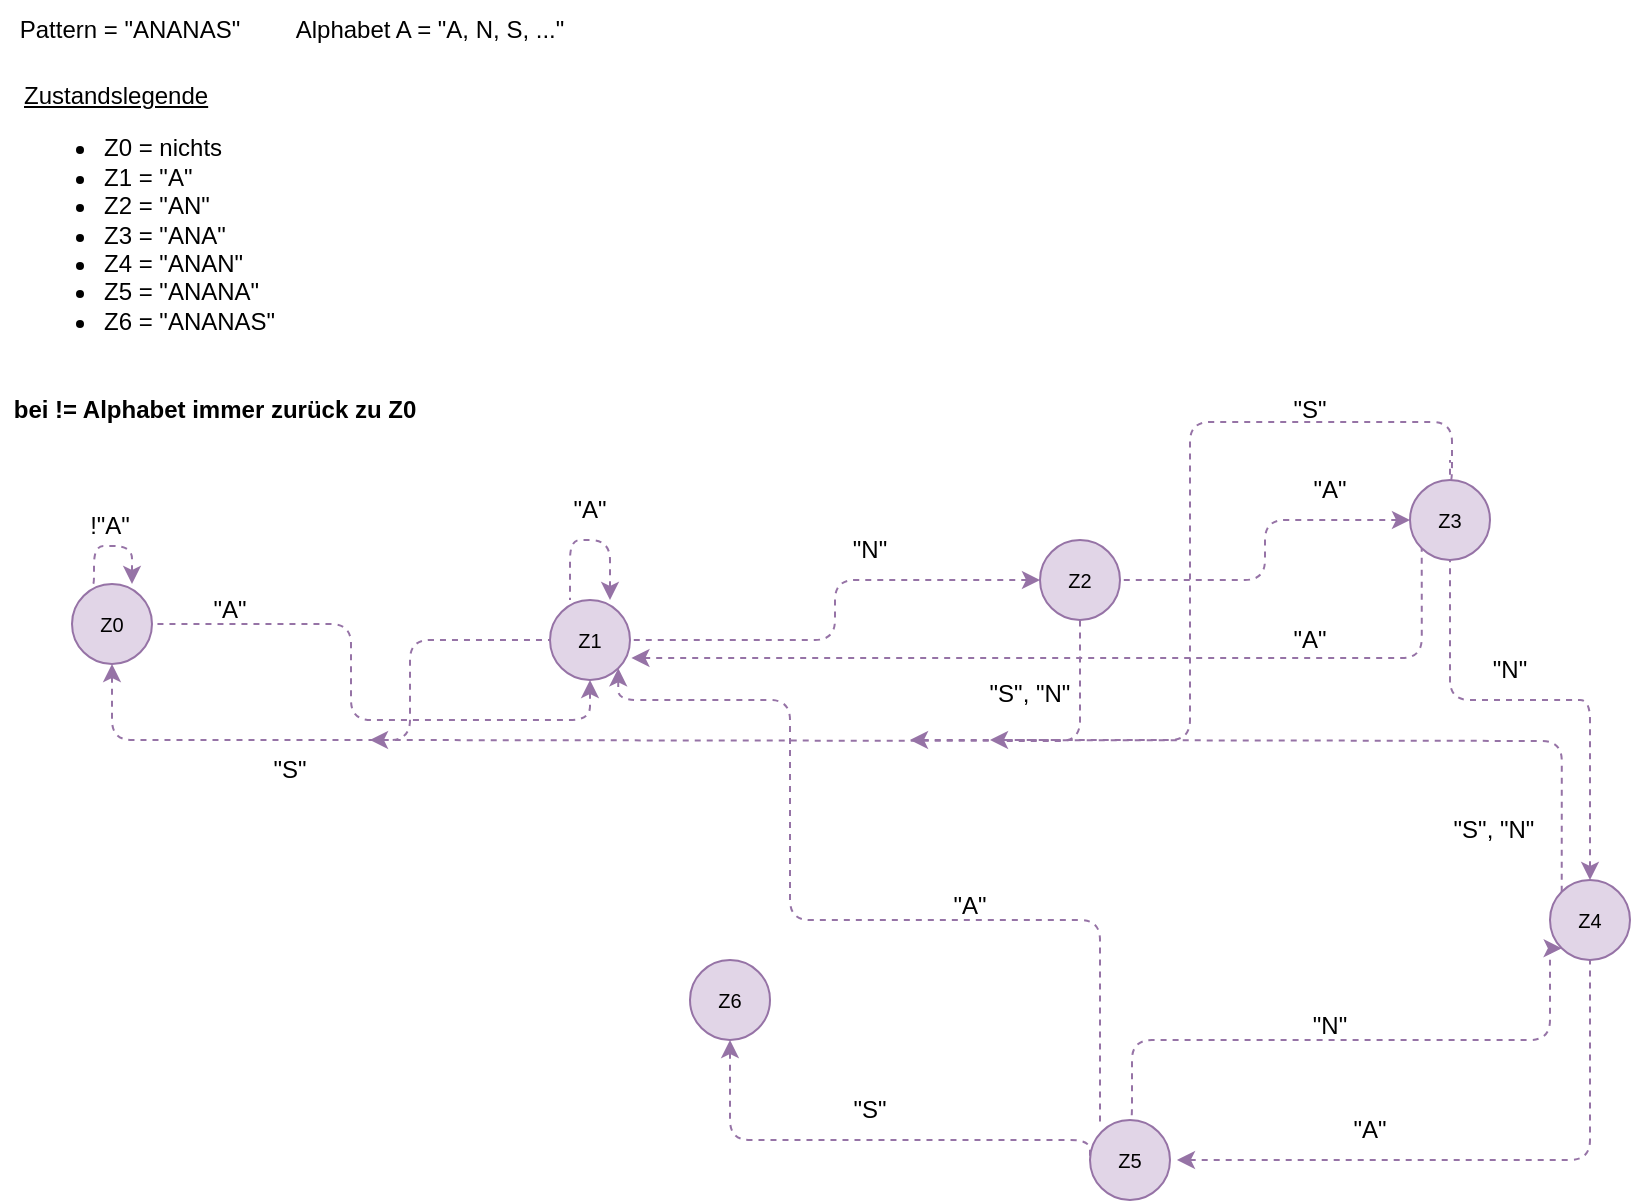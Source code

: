 <mxfile version="24.4.0" type="device">
  <diagram id="yPxyJZ8AM_hMuL3Unpa9" name="gitflow">
    <mxGraphModel dx="2034" dy="1774" grid="1" gridSize="10" guides="1" tooltips="1" connect="1" arrows="1" fold="1" page="1" pageScale="1" pageWidth="850" pageHeight="1100" math="0" shadow="0">
      <root>
        <mxCell id="0" />
        <mxCell id="1" parent="0" />
        <mxCell id="74" style="edgeStyle=orthogonalEdgeStyle;rounded=1;orthogonalLoop=1;jettySize=auto;html=1;dashed=1;endArrow=none;endFill=0;fontSize=10;fontColor=#FFB570;fillColor=#e1d5e7;strokeColor=#9673a6;entryX=1;entryY=0.5;entryDx=0;entryDy=0;exitX=0.5;exitY=1;exitDx=0;exitDy=0;startArrow=classic;startFill=1;" parent="1" source="51" target="52" edge="1">
          <mxGeometry relative="1" as="geometry">
            <mxPoint x="220" y="190.0" as="sourcePoint" />
            <mxPoint x="120.0" y="240" as="targetPoint" />
          </mxGeometry>
        </mxCell>
        <mxCell id="52" value="Z0" style="ellipse;whiteSpace=wrap;html=1;aspect=fixed;fontSize=10;fillColor=#e1d5e7;strokeColor=#9673a6;" parent="1" vertex="1">
          <mxGeometry x="-79" y="132" width="40" height="40" as="geometry" />
        </mxCell>
        <mxCell id="51" value="Z1" style="ellipse;whiteSpace=wrap;html=1;aspect=fixed;fontSize=10;fillColor=#e1d5e7;strokeColor=#9673a6;" parent="1" vertex="1">
          <mxGeometry x="160" y="140" width="40" height="40" as="geometry" />
        </mxCell>
        <mxCell id="X5qCzSRsX2g8T83lWoOT-180" value="Z2" style="ellipse;whiteSpace=wrap;html=1;aspect=fixed;fontSize=10;fillColor=#e1d5e7;strokeColor=#9673a6;" parent="1" vertex="1">
          <mxGeometry x="405" y="110" width="40" height="40" as="geometry" />
        </mxCell>
        <mxCell id="X5qCzSRsX2g8T83lWoOT-181" value="Z3" style="ellipse;whiteSpace=wrap;html=1;aspect=fixed;fontSize=10;fillColor=#e1d5e7;strokeColor=#9673a6;" parent="1" vertex="1">
          <mxGeometry x="590" y="80" width="40" height="40" as="geometry" />
        </mxCell>
        <mxCell id="X5qCzSRsX2g8T83lWoOT-183" value="Pattern = &quot;ANANAS&quot;" style="text;html=1;align=center;verticalAlign=middle;whiteSpace=wrap;rounded=0;" parent="1" vertex="1">
          <mxGeometry x="-115" y="-160" width="130" height="30" as="geometry" />
        </mxCell>
        <mxCell id="X5qCzSRsX2g8T83lWoOT-184" value="Alphabet A = &quot;A, N, S, ...&quot;" style="text;html=1;align=center;verticalAlign=middle;whiteSpace=wrap;rounded=0;" parent="1" vertex="1">
          <mxGeometry x="25" y="-160" width="150" height="30" as="geometry" />
        </mxCell>
        <mxCell id="X5qCzSRsX2g8T83lWoOT-185" value="Z4" style="ellipse;whiteSpace=wrap;html=1;aspect=fixed;fontSize=10;fillColor=#e1d5e7;strokeColor=#9673a6;" parent="1" vertex="1">
          <mxGeometry x="660" y="280" width="40" height="40" as="geometry" />
        </mxCell>
        <mxCell id="X5qCzSRsX2g8T83lWoOT-186" value="Z5" style="ellipse;whiteSpace=wrap;html=1;aspect=fixed;fontSize=10;fillColor=#e1d5e7;strokeColor=#9673a6;" parent="1" vertex="1">
          <mxGeometry x="430" y="400" width="40" height="40" as="geometry" />
        </mxCell>
        <mxCell id="X5qCzSRsX2g8T83lWoOT-187" value="Z6" style="ellipse;whiteSpace=wrap;html=1;aspect=fixed;fontSize=10;fillColor=#e1d5e7;strokeColor=#9673a6;" parent="1" vertex="1">
          <mxGeometry x="230" y="320" width="40" height="40" as="geometry" />
        </mxCell>
        <mxCell id="X5qCzSRsX2g8T83lWoOT-188" value="&quot;A&quot;" style="text;html=1;align=center;verticalAlign=middle;whiteSpace=wrap;rounded=0;" parent="1" vertex="1">
          <mxGeometry x="-30" y="130" width="60" height="30" as="geometry" />
        </mxCell>
        <mxCell id="X5qCzSRsX2g8T83lWoOT-191" value="!&quot;A&quot;" style="text;html=1;align=center;verticalAlign=middle;whiteSpace=wrap;rounded=0;" parent="1" vertex="1">
          <mxGeometry x="-90" y="88" width="60" height="30" as="geometry" />
        </mxCell>
        <mxCell id="X5qCzSRsX2g8T83lWoOT-192" style="edgeStyle=orthogonalEdgeStyle;rounded=1;orthogonalLoop=1;jettySize=auto;html=1;dashed=1;endArrow=none;endFill=0;fontSize=10;fontColor=#FFB570;fillColor=#e1d5e7;strokeColor=#9673a6;entryX=1;entryY=0.5;entryDx=0;entryDy=0;startArrow=classic;startFill=1;" parent="1" edge="1">
          <mxGeometry relative="1" as="geometry">
            <mxPoint x="190" y="140" as="sourcePoint" />
            <mxPoint x="170.0" y="140" as="targetPoint" />
            <Array as="points">
              <mxPoint x="190" y="140" />
              <mxPoint x="190" y="110" />
              <mxPoint x="170" y="110" />
            </Array>
          </mxGeometry>
        </mxCell>
        <mxCell id="X5qCzSRsX2g8T83lWoOT-193" value="&quot;A&quot;" style="text;html=1;align=center;verticalAlign=middle;whiteSpace=wrap;rounded=0;" parent="1" vertex="1">
          <mxGeometry x="150" y="80" width="60" height="30" as="geometry" />
        </mxCell>
        <mxCell id="X5qCzSRsX2g8T83lWoOT-196" value="&lt;div&gt;&lt;u&gt;Zustandslegende&lt;/u&gt;&lt;/div&gt;&lt;div&gt;&lt;ul&gt;&lt;li&gt;Z0 = nichts&lt;/li&gt;&lt;li&gt;Z1 = &quot;A&quot;&lt;/li&gt;&lt;li&gt;Z2 = &quot;AN&quot;&lt;/li&gt;&lt;li&gt;Z3 = &quot;ANA&quot;&lt;/li&gt;&lt;li&gt;Z4 = &quot;ANAN&quot;&lt;/li&gt;&lt;li&gt;Z5 = &quot;ANANA&quot;&lt;/li&gt;&lt;li&gt;Z6 = &quot;ANANAS&quot;&lt;/li&gt;&lt;/ul&gt;&lt;/div&gt;" style="text;html=1;align=left;verticalAlign=middle;whiteSpace=wrap;rounded=0;" parent="1" vertex="1">
          <mxGeometry x="-105" y="-130" width="155" height="160" as="geometry" />
        </mxCell>
        <mxCell id="X5qCzSRsX2g8T83lWoOT-197" style="edgeStyle=orthogonalEdgeStyle;rounded=1;orthogonalLoop=1;jettySize=auto;html=1;dashed=1;endArrow=none;endFill=0;fontSize=10;fontColor=#FFB570;fillColor=#e1d5e7;strokeColor=#9673a6;entryX=1;entryY=0.5;entryDx=0;entryDy=0;exitX=0;exitY=0.5;exitDx=0;exitDy=0;startArrow=classic;startFill=1;" parent="1" source="X5qCzSRsX2g8T83lWoOT-180" target="51" edge="1">
          <mxGeometry relative="1" as="geometry">
            <mxPoint x="370.0" y="130" as="sourcePoint" />
            <mxPoint x="240.0" y="150" as="targetPoint" />
          </mxGeometry>
        </mxCell>
        <mxCell id="X5qCzSRsX2g8T83lWoOT-198" value="&quot;N&quot;" style="text;html=1;align=center;verticalAlign=middle;whiteSpace=wrap;rounded=0;" parent="1" vertex="1">
          <mxGeometry x="290" y="100" width="60" height="30" as="geometry" />
        </mxCell>
        <mxCell id="X5qCzSRsX2g8T83lWoOT-199" style="edgeStyle=orthogonalEdgeStyle;rounded=1;orthogonalLoop=1;jettySize=auto;html=1;dashed=1;endArrow=none;endFill=0;fontSize=10;fontColor=#FFB570;fillColor=#e1d5e7;strokeColor=#9673a6;entryX=1;entryY=0.5;entryDx=0;entryDy=0;exitX=0;exitY=0.5;exitDx=0;exitDy=0;startArrow=classic;startFill=1;" parent="1" source="X5qCzSRsX2g8T83lWoOT-181" target="X5qCzSRsX2g8T83lWoOT-180" edge="1">
          <mxGeometry relative="1" as="geometry">
            <mxPoint x="655" y="140" as="sourcePoint" />
            <mxPoint x="440" y="170" as="targetPoint" />
          </mxGeometry>
        </mxCell>
        <mxCell id="X5qCzSRsX2g8T83lWoOT-200" value="&quot;A&quot;" style="text;html=1;align=center;verticalAlign=middle;whiteSpace=wrap;rounded=0;" parent="1" vertex="1">
          <mxGeometry x="520" y="70" width="60" height="30" as="geometry" />
        </mxCell>
        <mxCell id="X5qCzSRsX2g8T83lWoOT-201" style="edgeStyle=orthogonalEdgeStyle;rounded=1;orthogonalLoop=1;jettySize=auto;html=1;dashed=1;endArrow=none;endFill=0;fontSize=10;fontColor=#FFB570;fillColor=#e1d5e7;strokeColor=#9673a6;entryX=0.5;entryY=1;entryDx=0;entryDy=0;startArrow=classic;startFill=1;exitX=0.5;exitY=0;exitDx=0;exitDy=0;" parent="1" source="X5qCzSRsX2g8T83lWoOT-185" target="X5qCzSRsX2g8T83lWoOT-181" edge="1">
          <mxGeometry relative="1" as="geometry">
            <mxPoint x="680" y="250" as="sourcePoint" />
            <mxPoint x="610" y="220" as="targetPoint" />
            <Array as="points">
              <mxPoint x="670" y="190" />
              <mxPoint x="620" y="190" />
            </Array>
          </mxGeometry>
        </mxCell>
        <mxCell id="X5qCzSRsX2g8T83lWoOT-202" value="&quot;N&quot;" style="text;html=1;align=center;verticalAlign=middle;whiteSpace=wrap;rounded=0;" parent="1" vertex="1">
          <mxGeometry x="610" y="160" width="60" height="30" as="geometry" />
        </mxCell>
        <mxCell id="X5qCzSRsX2g8T83lWoOT-204" value="&quot;A&quot;" style="text;html=1;align=center;verticalAlign=middle;whiteSpace=wrap;rounded=0;" parent="1" vertex="1">
          <mxGeometry x="540" y="390" width="60" height="30" as="geometry" />
        </mxCell>
        <mxCell id="X5qCzSRsX2g8T83lWoOT-205" value="&quot;S&quot;" style="text;html=1;align=center;verticalAlign=middle;whiteSpace=wrap;rounded=0;" parent="1" vertex="1">
          <mxGeometry x="290" y="380" width="60" height="30" as="geometry" />
        </mxCell>
        <mxCell id="X5qCzSRsX2g8T83lWoOT-206" style="edgeStyle=orthogonalEdgeStyle;rounded=1;orthogonalLoop=1;jettySize=auto;html=1;dashed=1;endArrow=none;endFill=0;fontSize=10;fontColor=#FFB570;fillColor=#e1d5e7;strokeColor=#9673a6;entryX=0;entryY=0.5;entryDx=0;entryDy=0;startArrow=classic;startFill=1;exitX=0.5;exitY=1;exitDx=0;exitDy=0;" parent="1" source="X5qCzSRsX2g8T83lWoOT-187" target="X5qCzSRsX2g8T83lWoOT-186" edge="1">
          <mxGeometry relative="1" as="geometry">
            <mxPoint x="130" y="467" as="sourcePoint" />
            <mxPoint x="330" y="360" as="targetPoint" />
            <Array as="points">
              <mxPoint x="250" y="410" />
            </Array>
          </mxGeometry>
        </mxCell>
        <mxCell id="X5qCzSRsX2g8T83lWoOT-208" value="&lt;b&gt;bei != Alphabet immer zurück zu Z0&lt;/b&gt;" style="text;html=1;align=center;verticalAlign=middle;whiteSpace=wrap;rounded=0;" parent="1" vertex="1">
          <mxGeometry x="-115" y="30" width="215" height="30" as="geometry" />
        </mxCell>
        <mxCell id="X5qCzSRsX2g8T83lWoOT-209" style="edgeStyle=orthogonalEdgeStyle;rounded=1;orthogonalLoop=1;jettySize=auto;html=1;dashed=1;endArrow=none;endFill=0;fontSize=10;fontColor=#FFB570;fillColor=#e1d5e7;strokeColor=#9673a6;entryX=0;entryY=0.5;entryDx=0;entryDy=0;exitX=0.5;exitY=1;exitDx=0;exitDy=0;startArrow=classic;startFill=1;" parent="1" source="52" target="51" edge="1">
          <mxGeometry relative="1" as="geometry">
            <mxPoint x="140" y="90" as="sourcePoint" />
            <mxPoint x="10" y="110" as="targetPoint" />
            <Array as="points">
              <mxPoint x="-59" y="210" />
              <mxPoint x="90" y="210" />
              <mxPoint x="90" y="160" />
            </Array>
          </mxGeometry>
        </mxCell>
        <mxCell id="X5qCzSRsX2g8T83lWoOT-210" value="&quot;S&quot;" style="text;html=1;align=center;verticalAlign=middle;whiteSpace=wrap;rounded=0;" parent="1" vertex="1">
          <mxGeometry y="210" width="60" height="30" as="geometry" />
        </mxCell>
        <mxCell id="X5qCzSRsX2g8T83lWoOT-211" style="edgeStyle=orthogonalEdgeStyle;rounded=1;orthogonalLoop=1;jettySize=auto;html=1;dashed=1;endArrow=none;endFill=0;fontSize=10;fontColor=#FFB570;fillColor=#e1d5e7;strokeColor=#9673a6;entryX=1;entryY=0.5;entryDx=0;entryDy=0;startArrow=classic;startFill=1;exitX=0.75;exitY=0;exitDx=0;exitDy=0;exitPerimeter=0;" parent="1" source="52" edge="1">
          <mxGeometry relative="1" as="geometry">
            <mxPoint x="-29" y="112" as="sourcePoint" />
            <mxPoint x="-69.0" y="132" as="targetPoint" />
            <Array as="points">
              <mxPoint x="-49" y="113" />
              <mxPoint x="-68" y="113" />
              <mxPoint x="-68" y="132" />
            </Array>
          </mxGeometry>
        </mxCell>
        <mxCell id="X5qCzSRsX2g8T83lWoOT-212" style="edgeStyle=orthogonalEdgeStyle;rounded=1;orthogonalLoop=1;jettySize=auto;html=1;dashed=1;endArrow=none;endFill=0;fontSize=10;fontColor=#FFB570;fillColor=#e1d5e7;strokeColor=#9673a6;entryX=0.5;entryY=1;entryDx=0;entryDy=0;exitX=1.087;exitY=0.499;exitDx=0;exitDy=0;startArrow=classic;startFill=1;exitPerimeter=0;" parent="1" source="X5qCzSRsX2g8T83lWoOT-186" target="X5qCzSRsX2g8T83lWoOT-185" edge="1">
          <mxGeometry relative="1" as="geometry">
            <mxPoint x="750.0" y="410" as="sourcePoint" />
            <mxPoint x="620.0" y="430" as="targetPoint" />
          </mxGeometry>
        </mxCell>
        <mxCell id="X5qCzSRsX2g8T83lWoOT-215" style="edgeStyle=orthogonalEdgeStyle;rounded=1;orthogonalLoop=1;jettySize=auto;html=1;dashed=1;endArrow=none;endFill=0;fontSize=10;fontColor=#FFB570;fillColor=#e1d5e7;strokeColor=#9673a6;entryX=0.5;entryY=1;entryDx=0;entryDy=0;startArrow=classic;startFill=1;" parent="1" target="X5qCzSRsX2g8T83lWoOT-180" edge="1">
          <mxGeometry relative="1" as="geometry">
            <mxPoint x="70" y="210" as="sourcePoint" />
            <mxPoint x="390.0" y="240" as="targetPoint" />
          </mxGeometry>
        </mxCell>
        <mxCell id="X5qCzSRsX2g8T83lWoOT-216" style="edgeStyle=orthogonalEdgeStyle;rounded=1;orthogonalLoop=1;jettySize=auto;html=1;dashed=1;endArrow=none;endFill=0;fontSize=10;fontColor=#FFB570;fillColor=#e1d5e7;strokeColor=#9673a6;entryX=0;entryY=1;entryDx=0;entryDy=0;exitX=1.018;exitY=0.725;exitDx=0;exitDy=0;startArrow=classic;startFill=1;exitPerimeter=0;" parent="1" source="51" target="X5qCzSRsX2g8T83lWoOT-181" edge="1">
          <mxGeometry relative="1" as="geometry">
            <mxPoint x="640.0" y="260" as="sourcePoint" />
            <mxPoint x="510.0" y="280" as="targetPoint" />
          </mxGeometry>
        </mxCell>
        <mxCell id="X5qCzSRsX2g8T83lWoOT-217" value="&quot;A&quot;" style="text;html=1;align=center;verticalAlign=middle;whiteSpace=wrap;rounded=0;" parent="1" vertex="1">
          <mxGeometry x="510" y="145" width="60" height="30" as="geometry" />
        </mxCell>
        <mxCell id="X5qCzSRsX2g8T83lWoOT-219" style="edgeStyle=orthogonalEdgeStyle;rounded=1;orthogonalLoop=1;jettySize=auto;html=1;dashed=1;endArrow=none;endFill=0;fontSize=10;fontColor=#FFB570;fillColor=#e1d5e7;strokeColor=#9673a6;startArrow=classic;startFill=1;" parent="1" edge="1">
          <mxGeometry relative="1" as="geometry">
            <mxPoint x="340" y="210" as="sourcePoint" />
            <mxPoint x="610" y="70" as="targetPoint" />
            <Array as="points">
              <mxPoint x="480" y="210" />
              <mxPoint x="480" y="51" />
              <mxPoint x="611" y="51" />
              <mxPoint x="611" y="80" />
              <mxPoint x="610" y="80" />
            </Array>
          </mxGeometry>
        </mxCell>
        <mxCell id="X5qCzSRsX2g8T83lWoOT-223" style="edgeStyle=orthogonalEdgeStyle;rounded=1;orthogonalLoop=1;jettySize=auto;html=1;dashed=1;endArrow=none;endFill=0;fontSize=10;fontColor=#FFB570;fillColor=#e1d5e7;strokeColor=#9673a6;entryX=0;entryY=0;entryDx=0;entryDy=0;startArrow=classic;startFill=1;" parent="1" target="X5qCzSRsX2g8T83lWoOT-185" edge="1">
          <mxGeometry relative="1" as="geometry">
            <mxPoint x="380" y="210" as="sourcePoint" />
            <mxPoint x="400.0" y="310" as="targetPoint" />
          </mxGeometry>
        </mxCell>
        <mxCell id="X5qCzSRsX2g8T83lWoOT-224" value="&quot;S&quot;, &quot;N&quot;" style="text;html=1;align=center;verticalAlign=middle;whiteSpace=wrap;rounded=0;" parent="1" vertex="1">
          <mxGeometry x="602" y="240" width="60" height="30" as="geometry" />
        </mxCell>
        <mxCell id="X5qCzSRsX2g8T83lWoOT-225" value="&quot;S&quot;" style="text;html=1;align=center;verticalAlign=middle;whiteSpace=wrap;rounded=0;" parent="1" vertex="1">
          <mxGeometry x="510" y="30" width="60" height="30" as="geometry" />
        </mxCell>
        <mxCell id="X5qCzSRsX2g8T83lWoOT-226" value="&quot;S&quot;, &quot;N&quot;" style="text;html=1;align=center;verticalAlign=middle;whiteSpace=wrap;rounded=0;" parent="1" vertex="1">
          <mxGeometry x="370" y="172" width="60" height="30" as="geometry" />
        </mxCell>
        <mxCell id="X5qCzSRsX2g8T83lWoOT-227" style="edgeStyle=orthogonalEdgeStyle;rounded=1;orthogonalLoop=1;jettySize=auto;html=1;dashed=1;endArrow=none;endFill=0;fontSize=10;fontColor=#FFB570;fillColor=#e1d5e7;strokeColor=#9673a6;entryX=1;entryY=0.5;entryDx=0;entryDy=0;exitX=0;exitY=1;exitDx=0;exitDy=0;startArrow=classic;startFill=1;" parent="1" source="X5qCzSRsX2g8T83lWoOT-185" edge="1">
          <mxGeometry relative="1" as="geometry">
            <mxPoint x="580.0" y="380" as="sourcePoint" />
            <mxPoint x="450.0" y="400" as="targetPoint" />
            <Array as="points">
              <mxPoint x="660" y="314" />
              <mxPoint x="660" y="360" />
              <mxPoint x="451" y="360" />
              <mxPoint x="451" y="400" />
            </Array>
          </mxGeometry>
        </mxCell>
        <mxCell id="X5qCzSRsX2g8T83lWoOT-228" value="&quot;N&quot;" style="text;html=1;align=center;verticalAlign=middle;whiteSpace=wrap;rounded=0;" parent="1" vertex="1">
          <mxGeometry x="520" y="338" width="60" height="30" as="geometry" />
        </mxCell>
        <mxCell id="X5qCzSRsX2g8T83lWoOT-229" style="edgeStyle=orthogonalEdgeStyle;rounded=1;orthogonalLoop=1;jettySize=auto;html=1;dashed=1;endArrow=none;endFill=0;fontSize=10;fontColor=#FFB570;fillColor=#e1d5e7;strokeColor=#9673a6;entryX=0.125;entryY=0.046;entryDx=0;entryDy=0;exitX=1;exitY=1;exitDx=0;exitDy=0;startArrow=classic;startFill=1;entryPerimeter=0;" parent="1" source="51" target="X5qCzSRsX2g8T83lWoOT-186" edge="1">
          <mxGeometry relative="1" as="geometry">
            <mxPoint x="460.0" y="310" as="sourcePoint" />
            <mxPoint x="330.0" y="330" as="targetPoint" />
            <Array as="points">
              <mxPoint x="194" y="190" />
              <mxPoint x="280" y="190" />
              <mxPoint x="280" y="300" />
              <mxPoint x="435" y="300" />
            </Array>
          </mxGeometry>
        </mxCell>
        <mxCell id="X5qCzSRsX2g8T83lWoOT-230" value="&quot;A&quot;" style="text;html=1;align=center;verticalAlign=middle;whiteSpace=wrap;rounded=0;" parent="1" vertex="1">
          <mxGeometry x="340" y="278" width="60" height="30" as="geometry" />
        </mxCell>
      </root>
    </mxGraphModel>
  </diagram>
</mxfile>
